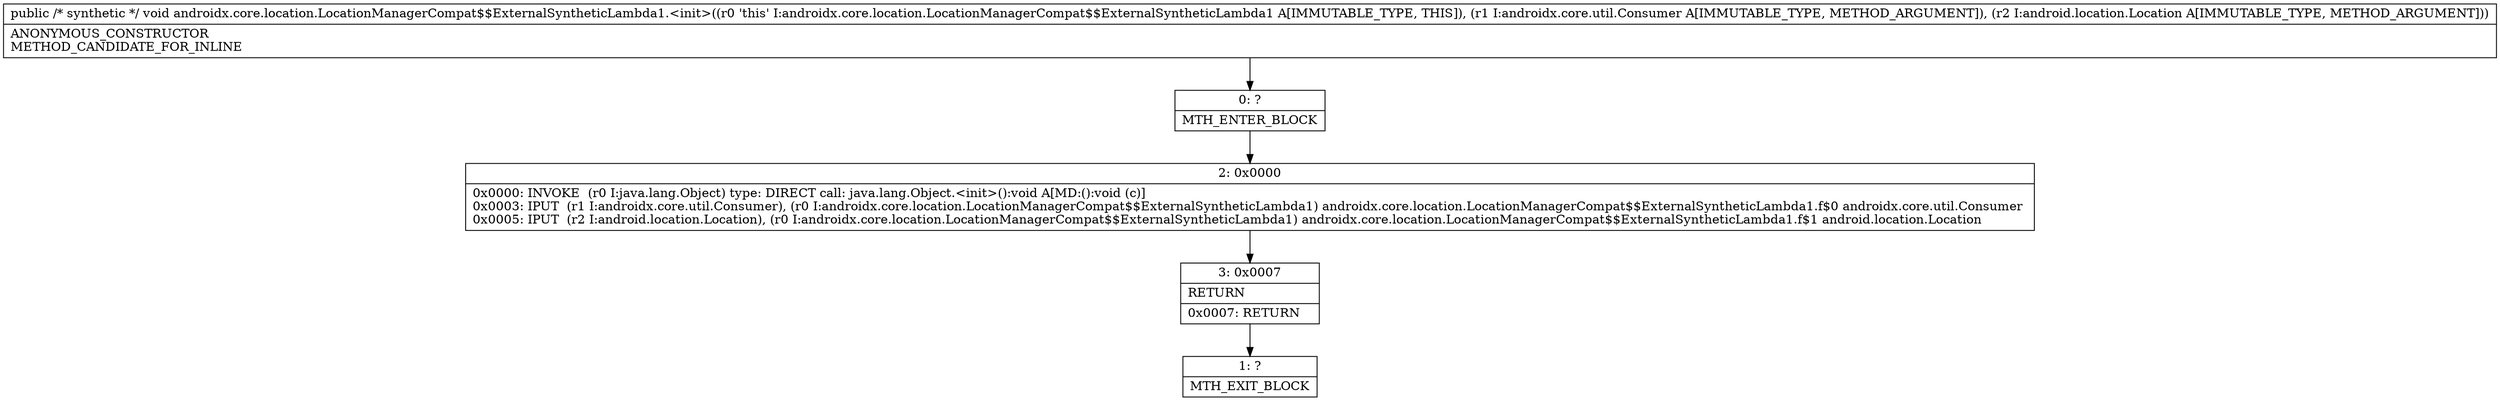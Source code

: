 digraph "CFG forandroidx.core.location.LocationManagerCompat$$ExternalSyntheticLambda1.\<init\>(Landroidx\/core\/util\/Consumer;Landroid\/location\/Location;)V" {
Node_0 [shape=record,label="{0\:\ ?|MTH_ENTER_BLOCK\l}"];
Node_2 [shape=record,label="{2\:\ 0x0000|0x0000: INVOKE  (r0 I:java.lang.Object) type: DIRECT call: java.lang.Object.\<init\>():void A[MD:():void (c)]\l0x0003: IPUT  (r1 I:androidx.core.util.Consumer), (r0 I:androidx.core.location.LocationManagerCompat$$ExternalSyntheticLambda1) androidx.core.location.LocationManagerCompat$$ExternalSyntheticLambda1.f$0 androidx.core.util.Consumer \l0x0005: IPUT  (r2 I:android.location.Location), (r0 I:androidx.core.location.LocationManagerCompat$$ExternalSyntheticLambda1) androidx.core.location.LocationManagerCompat$$ExternalSyntheticLambda1.f$1 android.location.Location \l}"];
Node_3 [shape=record,label="{3\:\ 0x0007|RETURN\l|0x0007: RETURN   \l}"];
Node_1 [shape=record,label="{1\:\ ?|MTH_EXIT_BLOCK\l}"];
MethodNode[shape=record,label="{public \/* synthetic *\/ void androidx.core.location.LocationManagerCompat$$ExternalSyntheticLambda1.\<init\>((r0 'this' I:androidx.core.location.LocationManagerCompat$$ExternalSyntheticLambda1 A[IMMUTABLE_TYPE, THIS]), (r1 I:androidx.core.util.Consumer A[IMMUTABLE_TYPE, METHOD_ARGUMENT]), (r2 I:android.location.Location A[IMMUTABLE_TYPE, METHOD_ARGUMENT]))  | ANONYMOUS_CONSTRUCTOR\lMETHOD_CANDIDATE_FOR_INLINE\l}"];
MethodNode -> Node_0;Node_0 -> Node_2;
Node_2 -> Node_3;
Node_3 -> Node_1;
}

